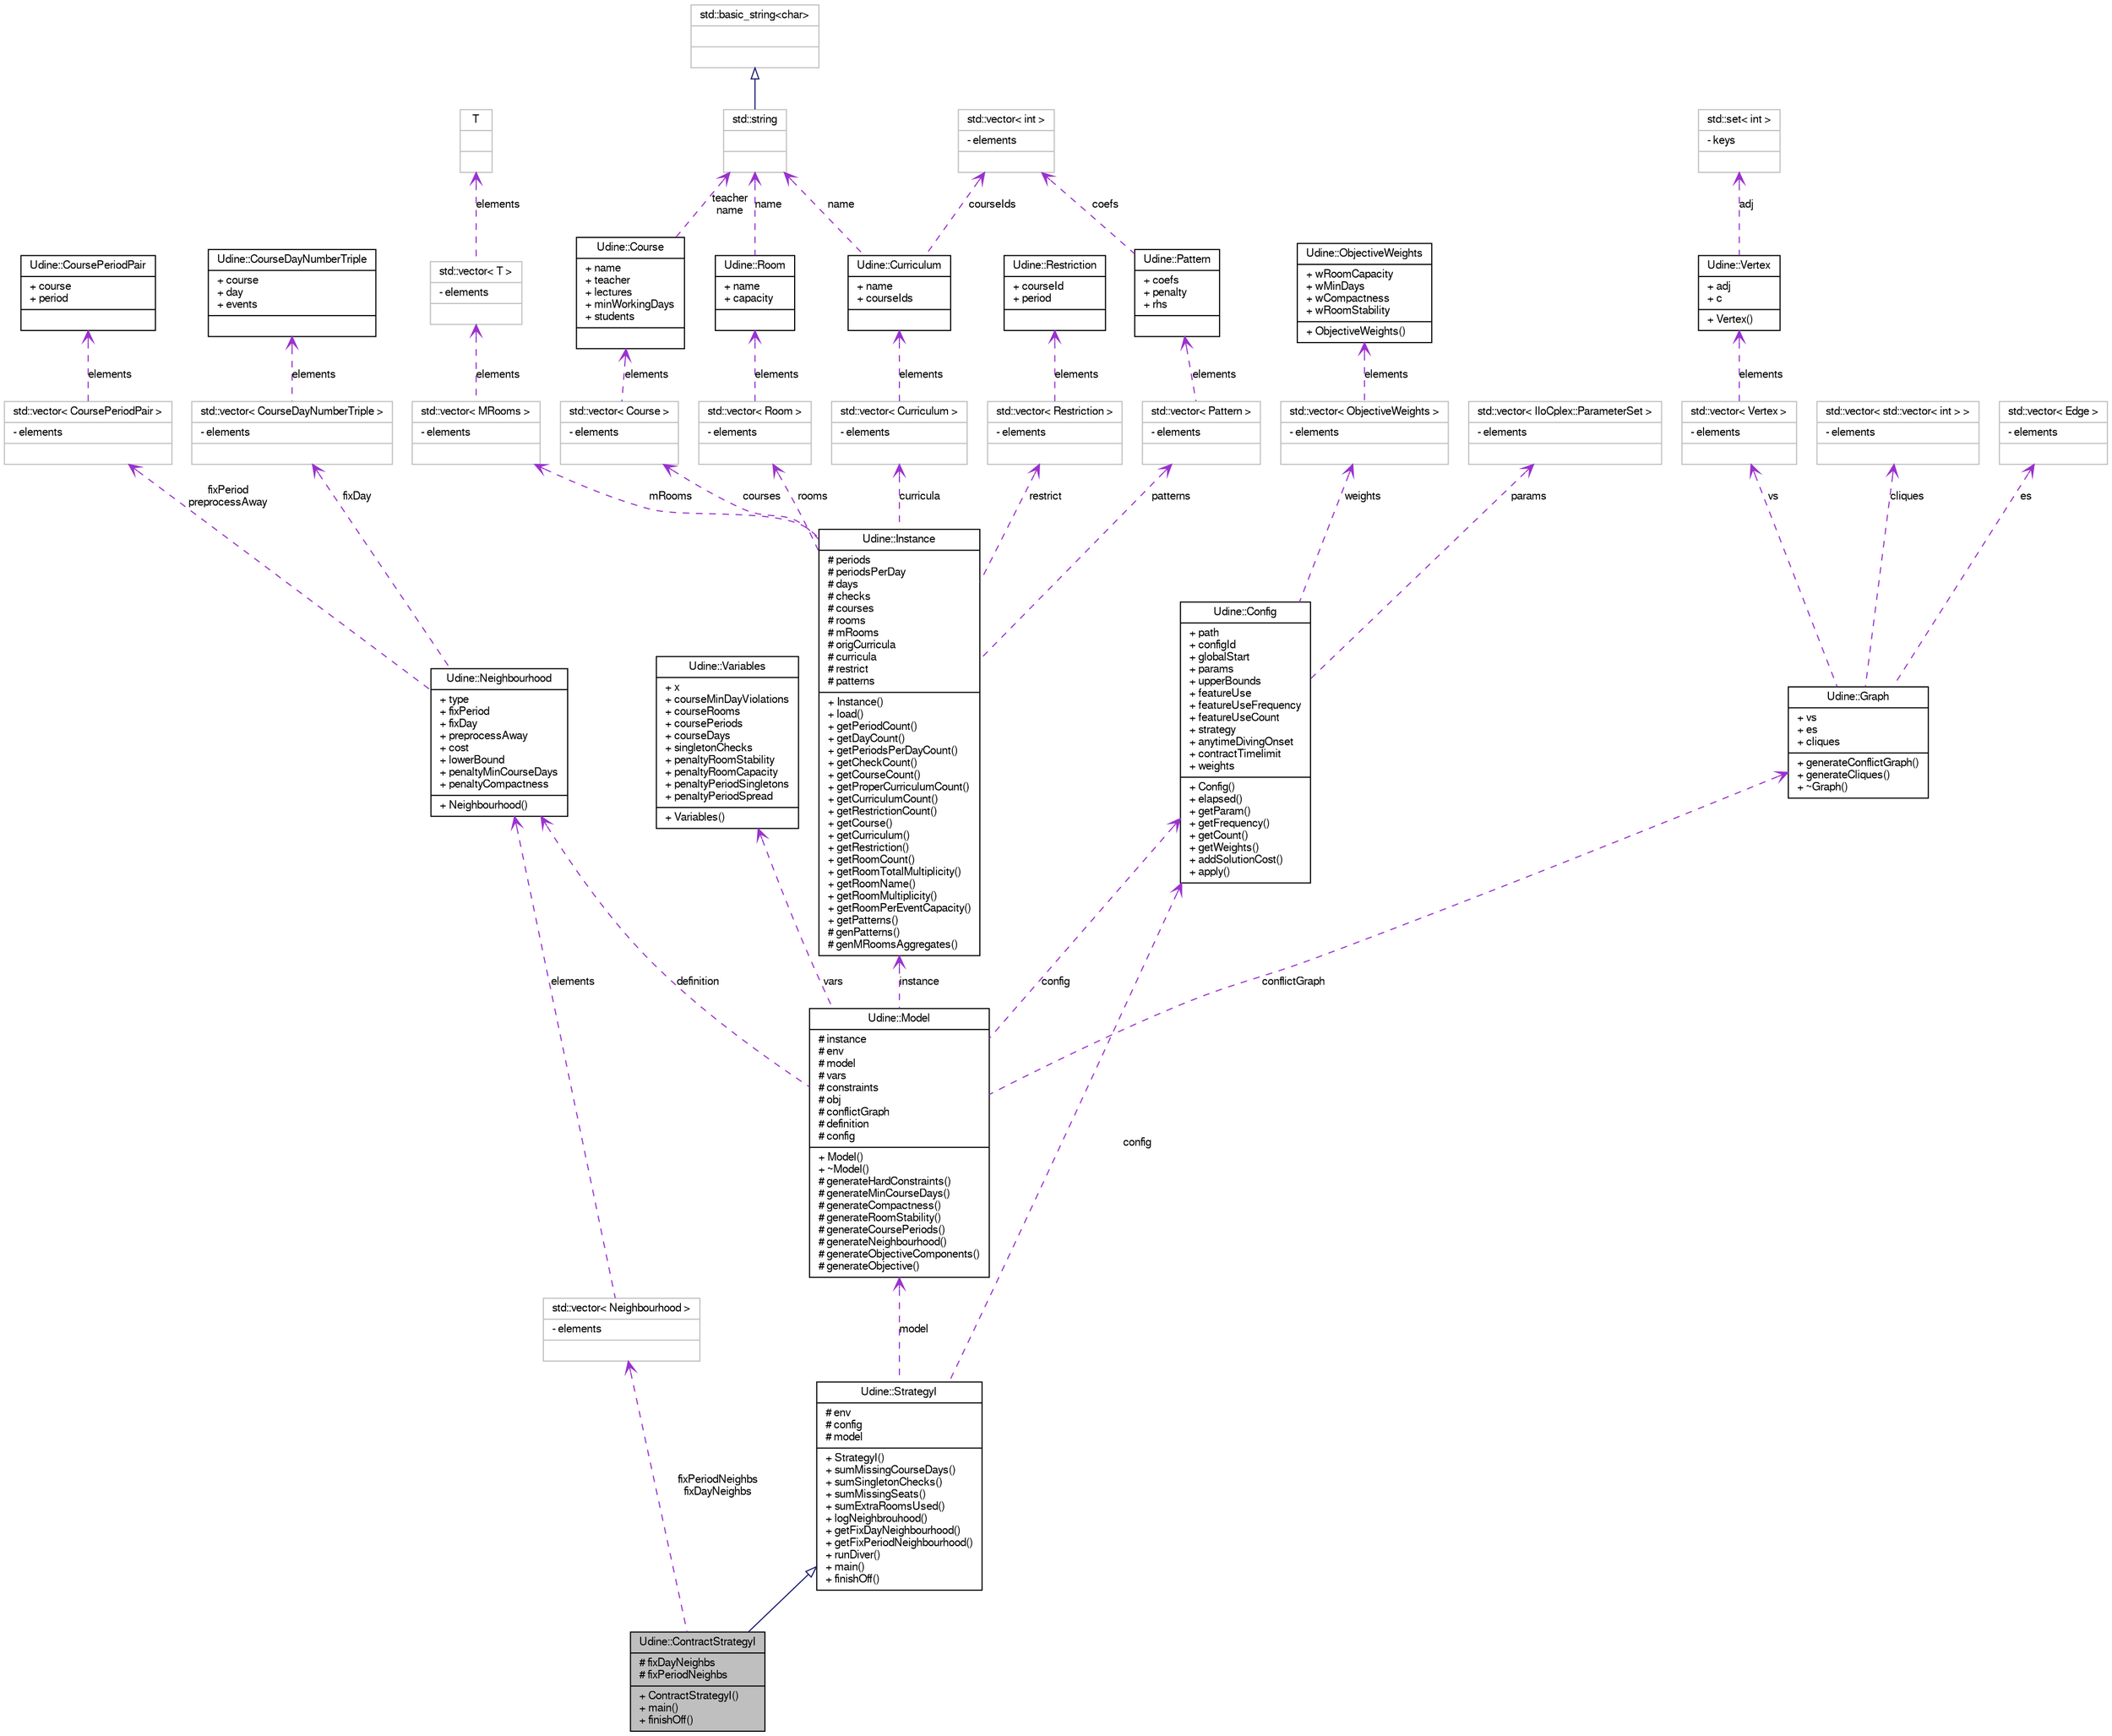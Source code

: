 digraph G
{
  edge [fontname="FreeSans",fontsize="10",labelfontname="FreeSans",labelfontsize="10"];
  node [fontname="FreeSans",fontsize="10",shape=record];
  Node1 [label="{Udine::ContractStrategyI\n|# fixDayNeighbs\l# fixPeriodNeighbs\l|+ ContractStrategyI()\l+ main()\l+ finishOff()\l}",height=0.2,width=0.4,color="black", fillcolor="grey75", style="filled" fontcolor="black"];
  Node2 -> Node1 [dir=back,color="midnightblue",fontsize="10",style="solid",arrowtail="empty",fontname="FreeSans"];
  Node2 [label="{Udine::StrategyI\n|# env\l# config\l# model\l|+ StrategyI()\l+ sumMissingCourseDays()\l+ sumSingletonChecks()\l+ sumMissingSeats()\l+ sumExtraRoomsUsed()\l+ logNeighbrouhood()\l+ getFixDayNeighbourhood()\l+ getFixPeriodNeighbourhood()\l+ runDiver()\l+ main()\l+ finishOff()\l}",height=0.2,width=0.4,color="black", fillcolor="white", style="filled",URL="$class_udine_1_1_strategy_i.html"];
  Node3 -> Node2 [dir=back,color="darkorchid3",fontsize="10",style="dashed",label="model",arrowtail="open",fontname="FreeSans"];
  Node3 [label="{Udine::Model\n|# instance\l# env\l# model\l# vars\l# constraints\l# obj\l# conflictGraph\l# definition\l# config\l|+ Model()\l+ ~Model()\l# generateHardConstraints()\l# generateMinCourseDays()\l# generateCompactness()\l# generateRoomStability()\l# generateCoursePeriods()\l# generateNeighbourhood()\l# generateObjectiveComponents()\l# generateObjective()\l}",height=0.2,width=0.4,color="black", fillcolor="white", style="filled",URL="$class_udine_1_1_model.html"];
  Node4 -> Node3 [dir=back,color="darkorchid3",fontsize="10",style="dashed",label="instance",arrowtail="open",fontname="FreeSans"];
  Node4 [label="{Udine::Instance\n|# periods\l# periodsPerDay\l# days\l# checks\l# courses\l# rooms\l# mRooms\l# origCurricula\l# curricula\l# restrict\l# patterns\l|+ Instance()\l+ load()\l+ getPeriodCount()\l+ getDayCount()\l+ getPeriodsPerDayCount()\l+ getCheckCount()\l+ getCourseCount()\l+ getProperCurriculumCount()\l+ getCurriculumCount()\l+ getRestrictionCount()\l+ getCourse()\l+ getCurriculum()\l+ getRestriction()\l+ getRoomCount()\l+ getRoomTotalMultiplicity()\l+ getRoomName()\l+ getRoomMultiplicity()\l+ getRoomPerEventCapacity()\l+ getPatterns()\l# genPatterns()\l# genMRoomsAggregates()\l}",height=0.2,width=0.4,color="black", fillcolor="white", style="filled",URL="$class_udine_1_1_instance.html"];
  Node5 -> Node4 [dir=back,color="darkorchid3",fontsize="10",style="dashed",label="courses",arrowtail="open",fontname="FreeSans"];
  Node5 [label="{std::vector\< Course \>\n|- elements\l|}",height=0.2,width=0.4,color="grey75", fillcolor="white", style="filled"];
  Node6 -> Node5 [dir=back,color="darkorchid3",fontsize="10",style="dashed",label="elements",arrowtail="open",fontname="FreeSans"];
  Node6 [label="{Udine::Course\n|+ name\l+ teacher\l+ lectures\l+ minWorkingDays\l+ students\l|}",height=0.2,width=0.4,color="black", fillcolor="white", style="filled",URL="$struct_udine_1_1_course.html"];
  Node7 -> Node6 [dir=back,color="darkorchid3",fontsize="10",style="dashed",label="teacher\nname",arrowtail="open",fontname="FreeSans"];
  Node7 [label="{std::string\n||}",height=0.2,width=0.4,color="grey75", fillcolor="white", style="filled",tooltip="STL class."];
  Node8 -> Node7 [dir=back,color="midnightblue",fontsize="10",style="solid",arrowtail="empty",fontname="FreeSans"];
  Node8 [label="{std::basic_string\<char\>\n||}",height=0.2,width=0.4,color="grey75", fillcolor="white", style="filled",tooltip="STL class."];
  Node9 -> Node4 [dir=back,color="darkorchid3",fontsize="10",style="dashed",label="patterns",arrowtail="open",fontname="FreeSans"];
  Node9 [label="{std::vector\< Pattern \>\n|- elements\l|}",height=0.2,width=0.4,color="grey75", fillcolor="white", style="filled"];
  Node10 -> Node9 [dir=back,color="darkorchid3",fontsize="10",style="dashed",label="elements",arrowtail="open",fontname="FreeSans"];
  Node10 [label="{Udine::Pattern\n|+ coefs\l+ penalty\l+ rhs\l|}",height=0.2,width=0.4,color="black", fillcolor="white", style="filled",URL="$struct_udine_1_1_pattern.html"];
  Node11 -> Node10 [dir=back,color="darkorchid3",fontsize="10",style="dashed",label="coefs",arrowtail="open",fontname="FreeSans"];
  Node11 [label="{std::vector\< int \>\n|- elements\l|}",height=0.2,width=0.4,color="grey75", fillcolor="white", style="filled"];
  Node12 -> Node4 [dir=back,color="darkorchid3",fontsize="10",style="dashed",label="restrict",arrowtail="open",fontname="FreeSans"];
  Node12 [label="{std::vector\< Restriction \>\n|- elements\l|}",height=0.2,width=0.4,color="grey75", fillcolor="white", style="filled"];
  Node13 -> Node12 [dir=back,color="darkorchid3",fontsize="10",style="dashed",label="elements",arrowtail="open",fontname="FreeSans"];
  Node13 [label="{Udine::Restriction\n|+ courseId\l+ period\l|}",height=0.2,width=0.4,color="black", fillcolor="white", style="filled",URL="$struct_udine_1_1_restriction.html"];
  Node14 -> Node4 [dir=back,color="darkorchid3",fontsize="10",style="dashed",label="mRooms",arrowtail="open",fontname="FreeSans"];
  Node14 [label="{std::vector\< MRooms \>\n|- elements\l|}",height=0.2,width=0.4,color="grey75", fillcolor="white", style="filled"];
  Node15 -> Node14 [dir=back,color="darkorchid3",fontsize="10",style="dashed",label="elements",arrowtail="open",fontname="FreeSans"];
  Node15 [label="{std::vector\< T \>\n|- elements\l|}",height=0.2,width=0.4,color="grey75", fillcolor="white", style="filled",tooltip="STL class."];
  Node16 -> Node15 [dir=back,color="darkorchid3",fontsize="10",style="dashed",label="elements",arrowtail="open",fontname="FreeSans"];
  Node16 [label="{T\n||}",height=0.2,width=0.4,color="grey75", fillcolor="white", style="filled"];
  Node17 -> Node4 [dir=back,color="darkorchid3",fontsize="10",style="dashed",label="curricula",arrowtail="open",fontname="FreeSans"];
  Node17 [label="{std::vector\< Curriculum \>\n|- elements\l|}",height=0.2,width=0.4,color="grey75", fillcolor="white", style="filled"];
  Node18 -> Node17 [dir=back,color="darkorchid3",fontsize="10",style="dashed",label="elements",arrowtail="open",fontname="FreeSans"];
  Node18 [label="{Udine::Curriculum\n|+ name\l+ courseIds\l|}",height=0.2,width=0.4,color="black", fillcolor="white", style="filled",URL="$struct_udine_1_1_curriculum.html"];
  Node7 -> Node18 [dir=back,color="darkorchid3",fontsize="10",style="dashed",label="name",arrowtail="open",fontname="FreeSans"];
  Node11 -> Node18 [dir=back,color="darkorchid3",fontsize="10",style="dashed",label="courseIds",arrowtail="open",fontname="FreeSans"];
  Node19 -> Node4 [dir=back,color="darkorchid3",fontsize="10",style="dashed",label="rooms",arrowtail="open",fontname="FreeSans"];
  Node19 [label="{std::vector\< Room \>\n|- elements\l|}",height=0.2,width=0.4,color="grey75", fillcolor="white", style="filled"];
  Node20 -> Node19 [dir=back,color="darkorchid3",fontsize="10",style="dashed",label="elements",arrowtail="open",fontname="FreeSans"];
  Node20 [label="{Udine::Room\n|+ name\l+ capacity\l|}",height=0.2,width=0.4,color="black", fillcolor="white", style="filled",URL="$struct_udine_1_1_room.html"];
  Node7 -> Node20 [dir=back,color="darkorchid3",fontsize="10",style="dashed",label="name",arrowtail="open",fontname="FreeSans"];
  Node21 -> Node3 [dir=back,color="darkorchid3",fontsize="10",style="dashed",label="conflictGraph",arrowtail="open",fontname="FreeSans"];
  Node21 [label="{Udine::Graph\n|+ vs\l+ es\l+ cliques\l|+ generateConflictGraph()\l+ generateCliques()\l+ ~Graph()\l}",height=0.2,width=0.4,color="black", fillcolor="white", style="filled",URL="$class_udine_1_1_graph.html"];
  Node22 -> Node21 [dir=back,color="darkorchid3",fontsize="10",style="dashed",label="cliques",arrowtail="open",fontname="FreeSans"];
  Node22 [label="{std::vector\< std::vector\< int \> \>\n|- elements\l|}",height=0.2,width=0.4,color="grey75", fillcolor="white", style="filled"];
  Node23 -> Node21 [dir=back,color="darkorchid3",fontsize="10",style="dashed",label="es",arrowtail="open",fontname="FreeSans"];
  Node23 [label="{std::vector\< Edge \>\n|- elements\l|}",height=0.2,width=0.4,color="grey75", fillcolor="white", style="filled"];
  Node24 -> Node21 [dir=back,color="darkorchid3",fontsize="10",style="dashed",label="vs",arrowtail="open",fontname="FreeSans"];
  Node24 [label="{std::vector\< Vertex \>\n|- elements\l|}",height=0.2,width=0.4,color="grey75", fillcolor="white", style="filled"];
  Node25 -> Node24 [dir=back,color="darkorchid3",fontsize="10",style="dashed",label="elements",arrowtail="open",fontname="FreeSans"];
  Node25 [label="{Udine::Vertex\n|+ adj\l+ c\l|+ Vertex()\l}",height=0.2,width=0.4,color="black", fillcolor="white", style="filled",URL="$class_udine_1_1_vertex.html"];
  Node26 -> Node25 [dir=back,color="darkorchid3",fontsize="10",style="dashed",label="adj",arrowtail="open",fontname="FreeSans"];
  Node26 [label="{std::set\< int \>\n|- keys\l|}",height=0.2,width=0.4,color="grey75", fillcolor="white", style="filled"];
  Node27 -> Node3 [dir=back,color="darkorchid3",fontsize="10",style="dashed",label="definition",arrowtail="open",fontname="FreeSans"];
  Node27 [label="{Udine::Neighbourhood\n|+ type\l+ fixPeriod\l+ fixDay\l+ preprocessAway\l+ cost\l+ lowerBound\l+ penaltyMinCourseDays\l+ penaltyCompactness\l|+ Neighbourhood()\l}",height=0.2,width=0.4,color="black", fillcolor="white", style="filled",URL="$struct_udine_1_1_neighbourhood.html"];
  Node28 -> Node27 [dir=back,color="darkorchid3",fontsize="10",style="dashed",label="fixDay",arrowtail="open",fontname="FreeSans"];
  Node28 [label="{std::vector\< CourseDayNumberTriple \>\n|- elements\l|}",height=0.2,width=0.4,color="grey75", fillcolor="white", style="filled"];
  Node29 -> Node28 [dir=back,color="darkorchid3",fontsize="10",style="dashed",label="elements",arrowtail="open",fontname="FreeSans"];
  Node29 [label="{Udine::CourseDayNumberTriple\n|+ course\l+ day\l+ events\l|}",height=0.2,width=0.4,color="black", fillcolor="white", style="filled",URL="$struct_udine_1_1_course_day_number_triple.html"];
  Node30 -> Node27 [dir=back,color="darkorchid3",fontsize="10",style="dashed",label="fixPeriod\npreprocessAway",arrowtail="open",fontname="FreeSans"];
  Node30 [label="{std::vector\< CoursePeriodPair \>\n|- elements\l|}",height=0.2,width=0.4,color="grey75", fillcolor="white", style="filled"];
  Node31 -> Node30 [dir=back,color="darkorchid3",fontsize="10",style="dashed",label="elements",arrowtail="open",fontname="FreeSans"];
  Node31 [label="{Udine::CoursePeriodPair\n|+ course\l+ period\l|}",height=0.2,width=0.4,color="black", fillcolor="white", style="filled",URL="$struct_udine_1_1_course_period_pair.html"];
  Node32 -> Node3 [dir=back,color="darkorchid3",fontsize="10",style="dashed",label="vars",arrowtail="open",fontname="FreeSans"];
  Node32 [label="{Udine::Variables\n|+ x\l+ courseMinDayViolations\l+ courseRooms\l+ coursePeriods\l+ courseDays\l+ singletonChecks\l+ penaltyRoomStability\l+ penaltyRoomCapacity\l+ penaltyPeriodSingletons\l+ penaltyPeriodSpread\l|+ Variables()\l}",height=0.2,width=0.4,color="black", fillcolor="white", style="filled",URL="$struct_udine_1_1_variables.html"];
  Node33 -> Node3 [dir=back,color="darkorchid3",fontsize="10",style="dashed",label="config",arrowtail="open",fontname="FreeSans"];
  Node33 [label="{Udine::Config\n|+ path\l+ configId\l+ globalStart\l+ params\l+ upperBounds\l+ featureUse\l+ featureUseFrequency\l+ featureUseCount\l+ strategy\l+ anytimeDivingOnset\l+ contractTimelimit\l+ weights\l|+ Config()\l+ elapsed()\l+ getParam()\l+ getFrequency()\l+ getCount()\l+ getWeights()\l+ addSolutionCost()\l+ apply()\l}",height=0.2,width=0.4,color="black", fillcolor="white", style="filled",URL="$struct_udine_1_1_config.html"];
  Node34 -> Node33 [dir=back,color="darkorchid3",fontsize="10",style="dashed",label="params",arrowtail="open",fontname="FreeSans"];
  Node34 [label="{std::vector\< IloCplex::ParameterSet \>\n|- elements\l|}",height=0.2,width=0.4,color="grey75", fillcolor="white", style="filled"];
  Node35 -> Node33 [dir=back,color="darkorchid3",fontsize="10",style="dashed",label="weights",arrowtail="open",fontname="FreeSans"];
  Node35 [label="{std::vector\< ObjectiveWeights \>\n|- elements\l|}",height=0.2,width=0.4,color="grey75", fillcolor="white", style="filled"];
  Node36 -> Node35 [dir=back,color="darkorchid3",fontsize="10",style="dashed",label="elements",arrowtail="open",fontname="FreeSans"];
  Node36 [label="{Udine::ObjectiveWeights\n|+ wRoomCapacity\l+ wMinDays\l+ wCompactness\l+ wRoomStability\l|+ ObjectiveWeights()\l}",height=0.2,width=0.4,color="black", fillcolor="white", style="filled",URL="$struct_udine_1_1_objective_weights.html"];
  Node33 -> Node2 [dir=back,color="darkorchid3",fontsize="10",style="dashed",label="config",arrowtail="open",fontname="FreeSans"];
  Node37 -> Node1 [dir=back,color="darkorchid3",fontsize="10",style="dashed",label="fixPeriodNeighbs\nfixDayNeighbs",arrowtail="open",fontname="FreeSans"];
  Node37 [label="{std::vector\< Neighbourhood \>\n|- elements\l|}",height=0.2,width=0.4,color="grey75", fillcolor="white", style="filled"];
  Node27 -> Node37 [dir=back,color="darkorchid3",fontsize="10",style="dashed",label="elements",arrowtail="open",fontname="FreeSans"];
}
